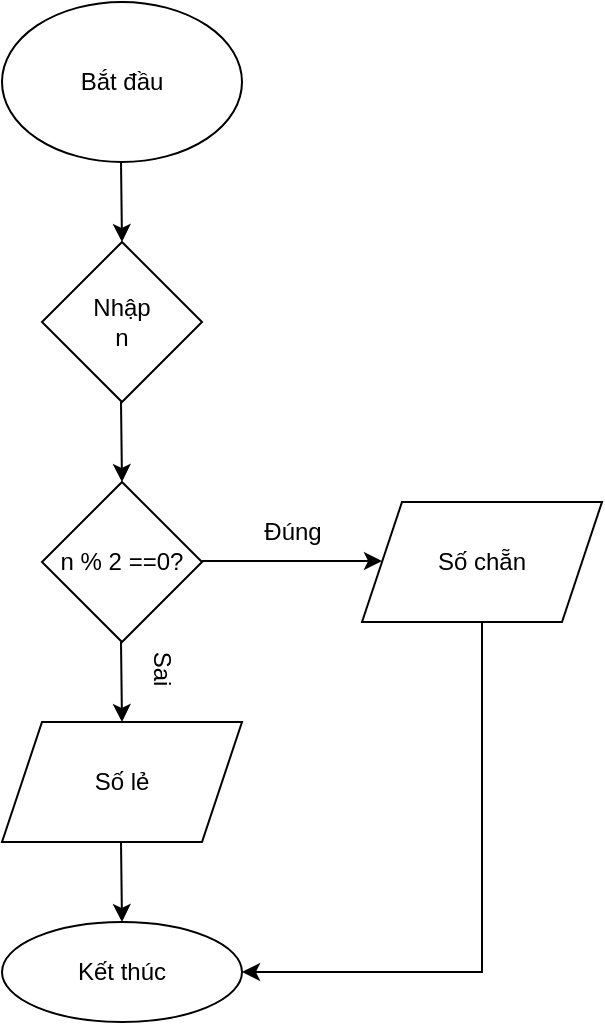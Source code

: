 <mxfile version="24.8.6">
  <diagram name="Page-1" id="rgZT7IlIaWh9rhsQOg9V">
    <mxGraphModel dx="1434" dy="1872" grid="1" gridSize="10" guides="1" tooltips="1" connect="1" arrows="1" fold="1" page="1" pageScale="1" pageWidth="850" pageHeight="1100" math="0" shadow="0">
      <root>
        <mxCell id="0" />
        <mxCell id="1" parent="0" />
        <mxCell id="rNlwweDkFNH4UufCHaVp-1" value="Bắt đầu" style="ellipse;whiteSpace=wrap;html=1;" vertex="1" parent="1">
          <mxGeometry x="150" y="-720" width="120" height="80" as="geometry" />
        </mxCell>
        <mxCell id="rNlwweDkFNH4UufCHaVp-2" value="" style="endArrow=classic;html=1;rounded=0;" edge="1" parent="1">
          <mxGeometry width="50" height="50" relative="1" as="geometry">
            <mxPoint x="209.5" y="-640" as="sourcePoint" />
            <mxPoint x="210" y="-600" as="targetPoint" />
          </mxGeometry>
        </mxCell>
        <mxCell id="rNlwweDkFNH4UufCHaVp-3" value="Nhập&lt;div&gt;n&lt;/div&gt;" style="rhombus;whiteSpace=wrap;html=1;" vertex="1" parent="1">
          <mxGeometry x="170" y="-600" width="80" height="80" as="geometry" />
        </mxCell>
        <mxCell id="rNlwweDkFNH4UufCHaVp-4" value="" style="endArrow=classic;html=1;rounded=0;" edge="1" parent="1">
          <mxGeometry width="50" height="50" relative="1" as="geometry">
            <mxPoint x="209.5" y="-520" as="sourcePoint" />
            <mxPoint x="210" y="-480" as="targetPoint" />
          </mxGeometry>
        </mxCell>
        <mxCell id="rNlwweDkFNH4UufCHaVp-5" value="n % 2 ==0?" style="rhombus;whiteSpace=wrap;html=1;" vertex="1" parent="1">
          <mxGeometry x="170" y="-480" width="80" height="80" as="geometry" />
        </mxCell>
        <mxCell id="rNlwweDkFNH4UufCHaVp-6" value="" style="endArrow=classic;html=1;rounded=0;" edge="1" parent="1">
          <mxGeometry width="50" height="50" relative="1" as="geometry">
            <mxPoint x="250" y="-440.5" as="sourcePoint" />
            <mxPoint x="340" y="-440.5" as="targetPoint" />
          </mxGeometry>
        </mxCell>
        <mxCell id="rNlwweDkFNH4UufCHaVp-7" value="Số chẵn" style="shape=parallelogram;perimeter=parallelogramPerimeter;whiteSpace=wrap;html=1;fixedSize=1;" vertex="1" parent="1">
          <mxGeometry x="330" y="-470" width="120" height="60" as="geometry" />
        </mxCell>
        <mxCell id="rNlwweDkFNH4UufCHaVp-8" value="Đúng" style="text;html=1;align=center;verticalAlign=middle;resizable=0;points=[];autosize=1;strokeColor=none;fillColor=none;" vertex="1" parent="1">
          <mxGeometry x="270" y="-470" width="50" height="30" as="geometry" />
        </mxCell>
        <mxCell id="rNlwweDkFNH4UufCHaVp-9" value="Số lẻ" style="shape=parallelogram;perimeter=parallelogramPerimeter;whiteSpace=wrap;html=1;fixedSize=1;" vertex="1" parent="1">
          <mxGeometry x="150" y="-360" width="120" height="60" as="geometry" />
        </mxCell>
        <mxCell id="rNlwweDkFNH4UufCHaVp-10" value="" style="endArrow=classic;html=1;rounded=0;" edge="1" parent="1">
          <mxGeometry width="50" height="50" relative="1" as="geometry">
            <mxPoint x="209.5" y="-400" as="sourcePoint" />
            <mxPoint x="210" y="-360" as="targetPoint" />
          </mxGeometry>
        </mxCell>
        <mxCell id="rNlwweDkFNH4UufCHaVp-11" value="" style="endArrow=classic;html=1;rounded=0;" edge="1" parent="1">
          <mxGeometry width="50" height="50" relative="1" as="geometry">
            <mxPoint x="209.5" y="-300" as="sourcePoint" />
            <mxPoint x="210" y="-260" as="targetPoint" />
          </mxGeometry>
        </mxCell>
        <mxCell id="rNlwweDkFNH4UufCHaVp-12" value="Kết thúc" style="ellipse;whiteSpace=wrap;html=1;" vertex="1" parent="1">
          <mxGeometry x="150" y="-260" width="120" height="50" as="geometry" />
        </mxCell>
        <mxCell id="rNlwweDkFNH4UufCHaVp-13" value="Sai" style="text;html=1;align=center;verticalAlign=middle;resizable=0;points=[];autosize=1;strokeColor=none;fillColor=none;rotation=90;" vertex="1" parent="1">
          <mxGeometry x="210" y="-402" width="40" height="30" as="geometry" />
        </mxCell>
        <mxCell id="rNlwweDkFNH4UufCHaVp-14" value="" style="endArrow=classic;html=1;rounded=0;entryX=1;entryY=0.5;entryDx=0;entryDy=0;" edge="1" parent="1" source="rNlwweDkFNH4UufCHaVp-7" target="rNlwweDkFNH4UufCHaVp-12">
          <mxGeometry width="50" height="50" relative="1" as="geometry">
            <mxPoint x="389.5" y="-407" as="sourcePoint" />
            <mxPoint x="390" y="-367" as="targetPoint" />
            <Array as="points">
              <mxPoint x="390" y="-235" />
            </Array>
          </mxGeometry>
        </mxCell>
      </root>
    </mxGraphModel>
  </diagram>
</mxfile>
